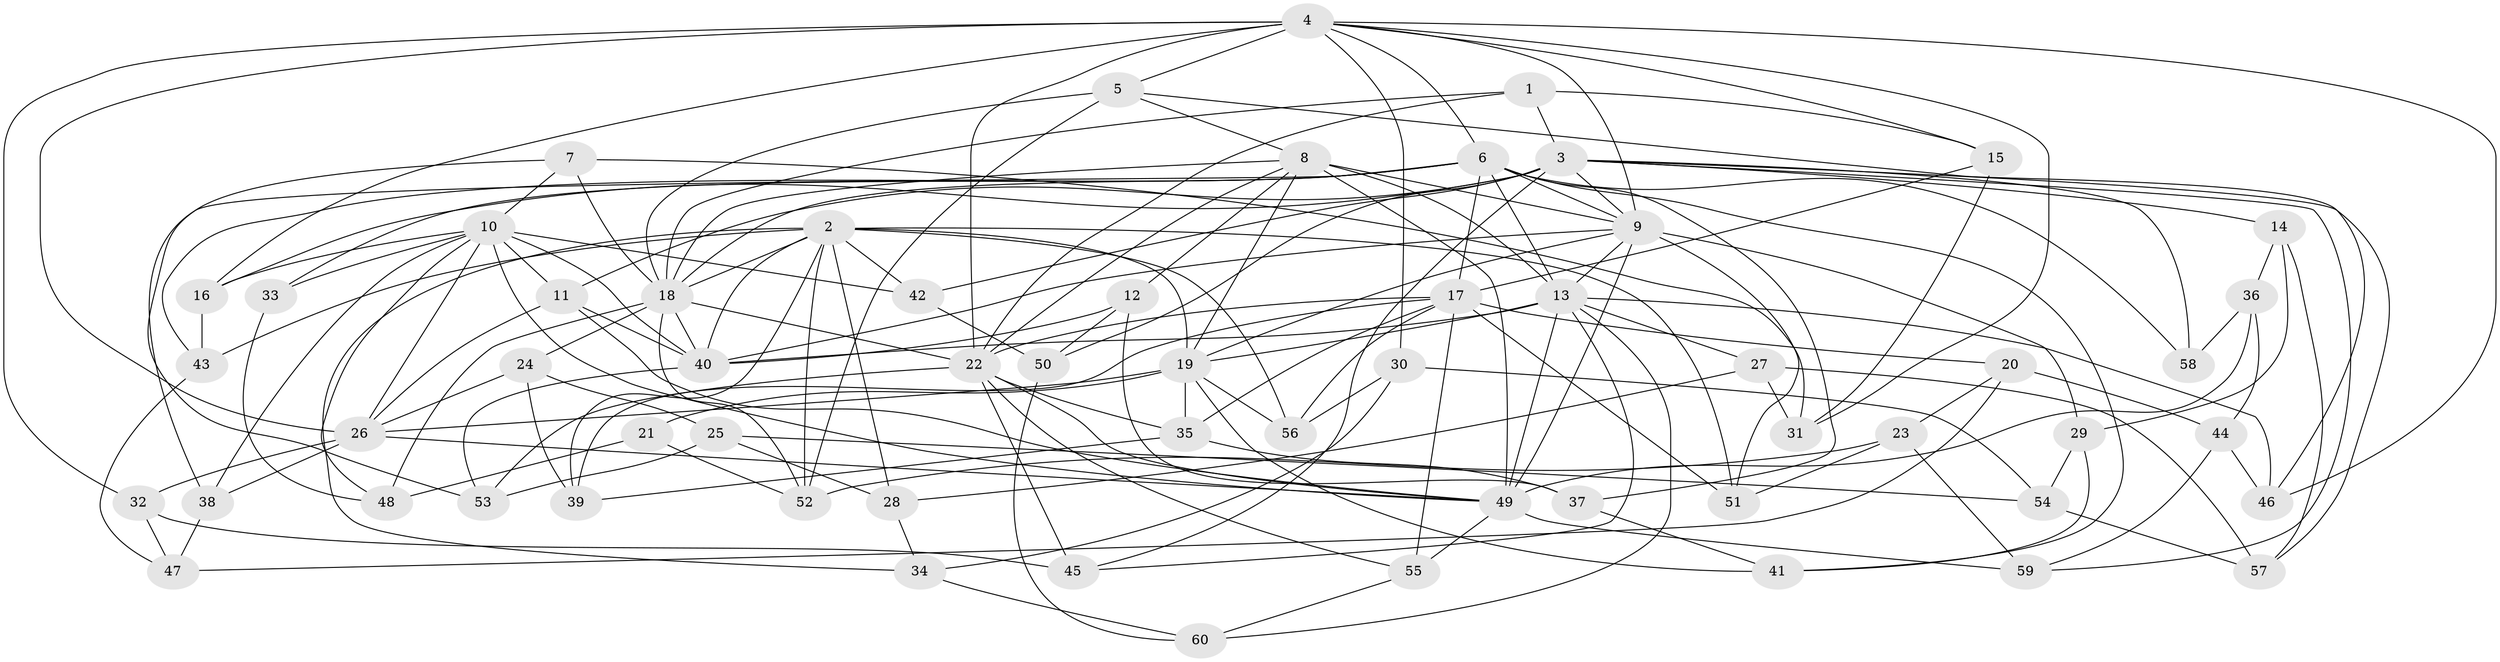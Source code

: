 // original degree distribution, {4: 1.0}
// Generated by graph-tools (version 1.1) at 2025/38/03/09/25 02:38:07]
// undirected, 60 vertices, 164 edges
graph export_dot {
graph [start="1"]
  node [color=gray90,style=filled];
  1;
  2;
  3;
  4;
  5;
  6;
  7;
  8;
  9;
  10;
  11;
  12;
  13;
  14;
  15;
  16;
  17;
  18;
  19;
  20;
  21;
  22;
  23;
  24;
  25;
  26;
  27;
  28;
  29;
  30;
  31;
  32;
  33;
  34;
  35;
  36;
  37;
  38;
  39;
  40;
  41;
  42;
  43;
  44;
  45;
  46;
  47;
  48;
  49;
  50;
  51;
  52;
  53;
  54;
  55;
  56;
  57;
  58;
  59;
  60;
  1 -- 3 [weight=1.0];
  1 -- 15 [weight=1.0];
  1 -- 18 [weight=1.0];
  1 -- 22 [weight=1.0];
  2 -- 18 [weight=1.0];
  2 -- 19 [weight=1.0];
  2 -- 28 [weight=1.0];
  2 -- 34 [weight=1.0];
  2 -- 39 [weight=1.0];
  2 -- 40 [weight=1.0];
  2 -- 42 [weight=1.0];
  2 -- 43 [weight=1.0];
  2 -- 51 [weight=1.0];
  2 -- 52 [weight=2.0];
  2 -- 56 [weight=1.0];
  3 -- 9 [weight=1.0];
  3 -- 11 [weight=1.0];
  3 -- 14 [weight=1.0];
  3 -- 16 [weight=1.0];
  3 -- 42 [weight=1.0];
  3 -- 45 [weight=1.0];
  3 -- 50 [weight=1.0];
  3 -- 57 [weight=1.0];
  3 -- 58 [weight=2.0];
  3 -- 59 [weight=1.0];
  4 -- 5 [weight=1.0];
  4 -- 6 [weight=1.0];
  4 -- 9 [weight=1.0];
  4 -- 15 [weight=1.0];
  4 -- 16 [weight=1.0];
  4 -- 22 [weight=1.0];
  4 -- 26 [weight=2.0];
  4 -- 30 [weight=1.0];
  4 -- 31 [weight=1.0];
  4 -- 32 [weight=1.0];
  4 -- 46 [weight=1.0];
  5 -- 8 [weight=1.0];
  5 -- 18 [weight=2.0];
  5 -- 46 [weight=1.0];
  5 -- 52 [weight=1.0];
  6 -- 9 [weight=1.0];
  6 -- 13 [weight=1.0];
  6 -- 17 [weight=1.0];
  6 -- 18 [weight=1.0];
  6 -- 33 [weight=2.0];
  6 -- 37 [weight=1.0];
  6 -- 38 [weight=1.0];
  6 -- 41 [weight=1.0];
  6 -- 43 [weight=1.0];
  6 -- 58 [weight=1.0];
  7 -- 10 [weight=1.0];
  7 -- 18 [weight=1.0];
  7 -- 31 [weight=1.0];
  7 -- 53 [weight=1.0];
  8 -- 9 [weight=1.0];
  8 -- 12 [weight=1.0];
  8 -- 13 [weight=3.0];
  8 -- 18 [weight=1.0];
  8 -- 19 [weight=1.0];
  8 -- 22 [weight=1.0];
  8 -- 49 [weight=1.0];
  9 -- 13 [weight=1.0];
  9 -- 19 [weight=3.0];
  9 -- 29 [weight=1.0];
  9 -- 40 [weight=1.0];
  9 -- 49 [weight=1.0];
  9 -- 51 [weight=1.0];
  10 -- 11 [weight=2.0];
  10 -- 16 [weight=1.0];
  10 -- 26 [weight=2.0];
  10 -- 33 [weight=1.0];
  10 -- 38 [weight=1.0];
  10 -- 40 [weight=1.0];
  10 -- 42 [weight=1.0];
  10 -- 48 [weight=1.0];
  10 -- 49 [weight=1.0];
  11 -- 26 [weight=1.0];
  11 -- 40 [weight=1.0];
  11 -- 49 [weight=1.0];
  12 -- 37 [weight=1.0];
  12 -- 40 [weight=1.0];
  12 -- 50 [weight=1.0];
  13 -- 19 [weight=1.0];
  13 -- 27 [weight=1.0];
  13 -- 40 [weight=1.0];
  13 -- 45 [weight=1.0];
  13 -- 46 [weight=1.0];
  13 -- 49 [weight=1.0];
  13 -- 60 [weight=1.0];
  14 -- 29 [weight=1.0];
  14 -- 36 [weight=1.0];
  14 -- 57 [weight=1.0];
  15 -- 17 [weight=1.0];
  15 -- 31 [weight=1.0];
  16 -- 43 [weight=1.0];
  17 -- 20 [weight=1.0];
  17 -- 22 [weight=1.0];
  17 -- 35 [weight=2.0];
  17 -- 39 [weight=1.0];
  17 -- 51 [weight=1.0];
  17 -- 55 [weight=1.0];
  17 -- 56 [weight=1.0];
  18 -- 22 [weight=1.0];
  18 -- 24 [weight=1.0];
  18 -- 40 [weight=1.0];
  18 -- 48 [weight=1.0];
  18 -- 52 [weight=1.0];
  19 -- 21 [weight=2.0];
  19 -- 26 [weight=1.0];
  19 -- 35 [weight=1.0];
  19 -- 41 [weight=1.0];
  19 -- 56 [weight=1.0];
  20 -- 23 [weight=1.0];
  20 -- 44 [weight=1.0];
  20 -- 47 [weight=1.0];
  21 -- 48 [weight=1.0];
  21 -- 52 [weight=1.0];
  22 -- 35 [weight=1.0];
  22 -- 45 [weight=1.0];
  22 -- 49 [weight=1.0];
  22 -- 53 [weight=1.0];
  22 -- 55 [weight=1.0];
  23 -- 51 [weight=1.0];
  23 -- 52 [weight=1.0];
  23 -- 59 [weight=1.0];
  24 -- 25 [weight=1.0];
  24 -- 26 [weight=1.0];
  24 -- 39 [weight=1.0];
  25 -- 28 [weight=1.0];
  25 -- 53 [weight=1.0];
  25 -- 54 [weight=1.0];
  26 -- 32 [weight=1.0];
  26 -- 38 [weight=1.0];
  26 -- 49 [weight=1.0];
  27 -- 28 [weight=1.0];
  27 -- 31 [weight=1.0];
  27 -- 57 [weight=1.0];
  28 -- 34 [weight=1.0];
  29 -- 41 [weight=1.0];
  29 -- 54 [weight=1.0];
  30 -- 34 [weight=1.0];
  30 -- 54 [weight=1.0];
  30 -- 56 [weight=1.0];
  32 -- 45 [weight=1.0];
  32 -- 47 [weight=1.0];
  33 -- 48 [weight=1.0];
  34 -- 60 [weight=1.0];
  35 -- 37 [weight=1.0];
  35 -- 39 [weight=1.0];
  36 -- 44 [weight=1.0];
  36 -- 49 [weight=1.0];
  36 -- 58 [weight=1.0];
  37 -- 41 [weight=1.0];
  38 -- 47 [weight=1.0];
  40 -- 53 [weight=1.0];
  42 -- 50 [weight=1.0];
  43 -- 47 [weight=1.0];
  44 -- 46 [weight=1.0];
  44 -- 59 [weight=1.0];
  49 -- 55 [weight=1.0];
  49 -- 59 [weight=1.0];
  50 -- 60 [weight=1.0];
  54 -- 57 [weight=1.0];
  55 -- 60 [weight=1.0];
}
